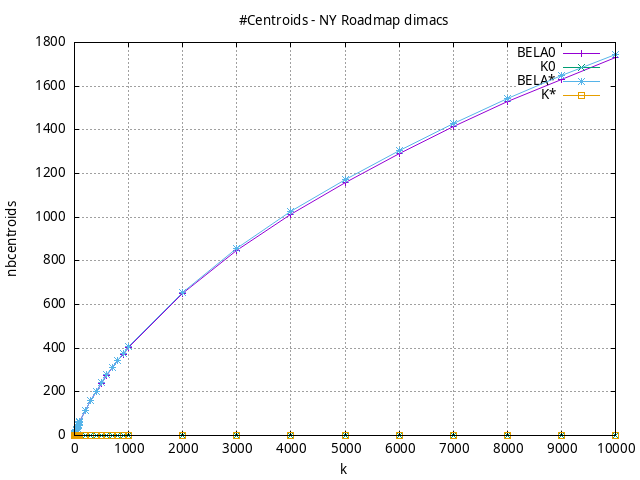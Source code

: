 #!/usr/bin/gnuplot
# -*- coding: utf-8 -*-
#
# results/roadmap/dimacs/NY/USA-road-d.NY.mixed.nbcentroids.gnuplot
#
# Started on 01/09/2024 14:45:32
# Author: Carlos Linares López
set grid
set xlabel "k"
set ylabel "nbcentroids"

set title "#Centroids - NY Roadmap dimacs"

set terminal png enhanced font "Ariel,10"
set output 'USA-road-d.NY.mixed.nbcentroids.png'

plot "-" title "BELA0"      with linesp, "-" title "K0"      with linesp, "-" title "BELA*"      with linesp, "-" title "K*"      with linesp

	1 1.0
	2 1.59
	3 2.49
	4 3.07
	5 4.03
	6 4.6
	7 5.48
	8 6.02
	9 6.97
	10 7.52
	20 14.52
	30 21.22
	40 27.49
	50 33.95
	60 39.91
	70 45.75
	80 51.59
	90 57.33
	100 63.12
	200 114.09
	300 159.59
	400 201.37
	500 239.87
	600 275.38
	700 309.42
	800 341.28
	900 372.69
	1000 402.26
	2000 650.63
	3000 846.54
	4000 1014.04
	5000 1160.97
	6000 1293.41
	7000 1414.14
	8000 1527.5
	9000 1632.19
	10000 1731.45
end
	1 0.0
	2 0.0
	3 0.0
	4 0.0
	5 0.0
	6 0.0
	7 0.0
	8 0.0
	9 0.0
	10 0.0
	20 0.0
	30 0.0
	40 0.0
	50 0.0
	60 0.0
	70 0.0
	80 0.0
	90 0.0
	100 0.0
	200 0.0
	300 0.0
	400 0.0
	500 0.0
	600 0.0
	700 0.0
	800 0.0
	900 0.0
	1000 0.0
	2000 0.0
	3000 0.0
	4000 0.0
	5000 0.0
	6000 0.0
	7000 0.0
	8000 0.0
	9000 0.0
	10000 0.0
end
	1 1.0
	2 1.57
	3 2.49
	4 3.05
	5 4.02
	6 4.59
	7 5.47
	8 6.02
	9 6.96
	10 7.52
	20 14.53
	30 21.24
	40 27.58
	50 34.09
	60 40.03
	70 45.92
	80 51.82
	90 57.57
	100 63.37
	200 114.52
	300 160.27
	400 202.32
	500 241.78
	600 277.27
	700 311.23
	800 343.97
	900 375.82
	1000 405.42
	2000 656.32
	3000 854.87
	4000 1024.75
	5000 1172.82
	6000 1306.15
	7000 1427.79
	8000 1541.85
	9000 1646.9
	10000 1746.6
end
	1 0.0
	2 0.0
	3 0.0
	4 0.0
	5 0.0
	6 0.0
	7 0.0
	8 0.0
	9 0.0
	10 0.0
	20 0.0
	30 0.0
	40 0.0
	50 0.0
	60 0.0
	70 0.0
	80 0.0
	90 0.0
	100 0.0
	200 0.0
	300 0.0
	400 0.0
	500 0.0
	600 0.0
	700 0.0
	800 0.0
	900 0.0
	1000 0.0
	2000 0.0
	3000 0.0
	4000 0.0
	5000 0.0
	6000 0.0
	7000 0.0
	8000 0.0
	9000 0.0
	10000 0.0
end
